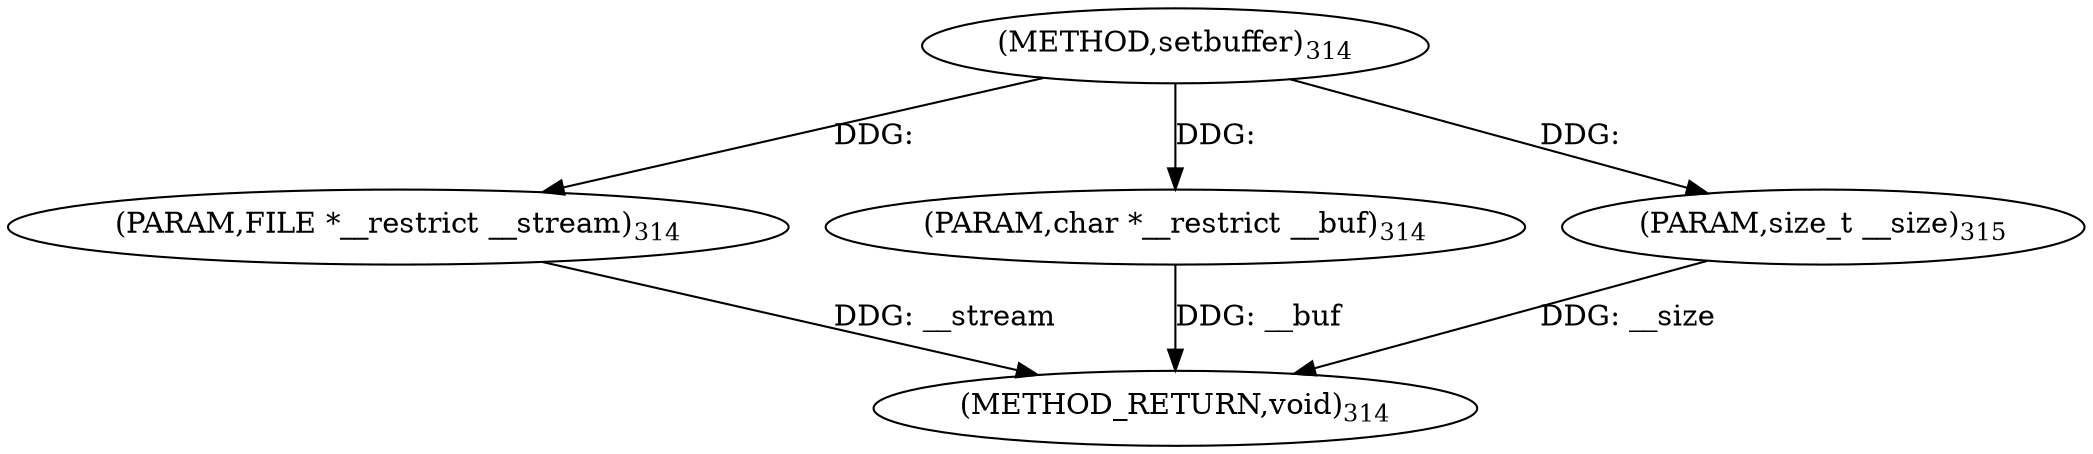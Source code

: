 digraph "setbuffer" {  
"2532" [label = <(METHOD,setbuffer)<SUB>314</SUB>> ]
"2536" [label = <(METHOD_RETURN,void)<SUB>314</SUB>> ]
"2533" [label = <(PARAM,FILE *__restrict __stream)<SUB>314</SUB>> ]
"2534" [label = <(PARAM,char *__restrict __buf)<SUB>314</SUB>> ]
"2535" [label = <(PARAM,size_t __size)<SUB>315</SUB>> ]
  "2533" -> "2536"  [ label = "DDG: __stream"] 
  "2534" -> "2536"  [ label = "DDG: __buf"] 
  "2535" -> "2536"  [ label = "DDG: __size"] 
  "2532" -> "2533"  [ label = "DDG: "] 
  "2532" -> "2534"  [ label = "DDG: "] 
  "2532" -> "2535"  [ label = "DDG: "] 
}
